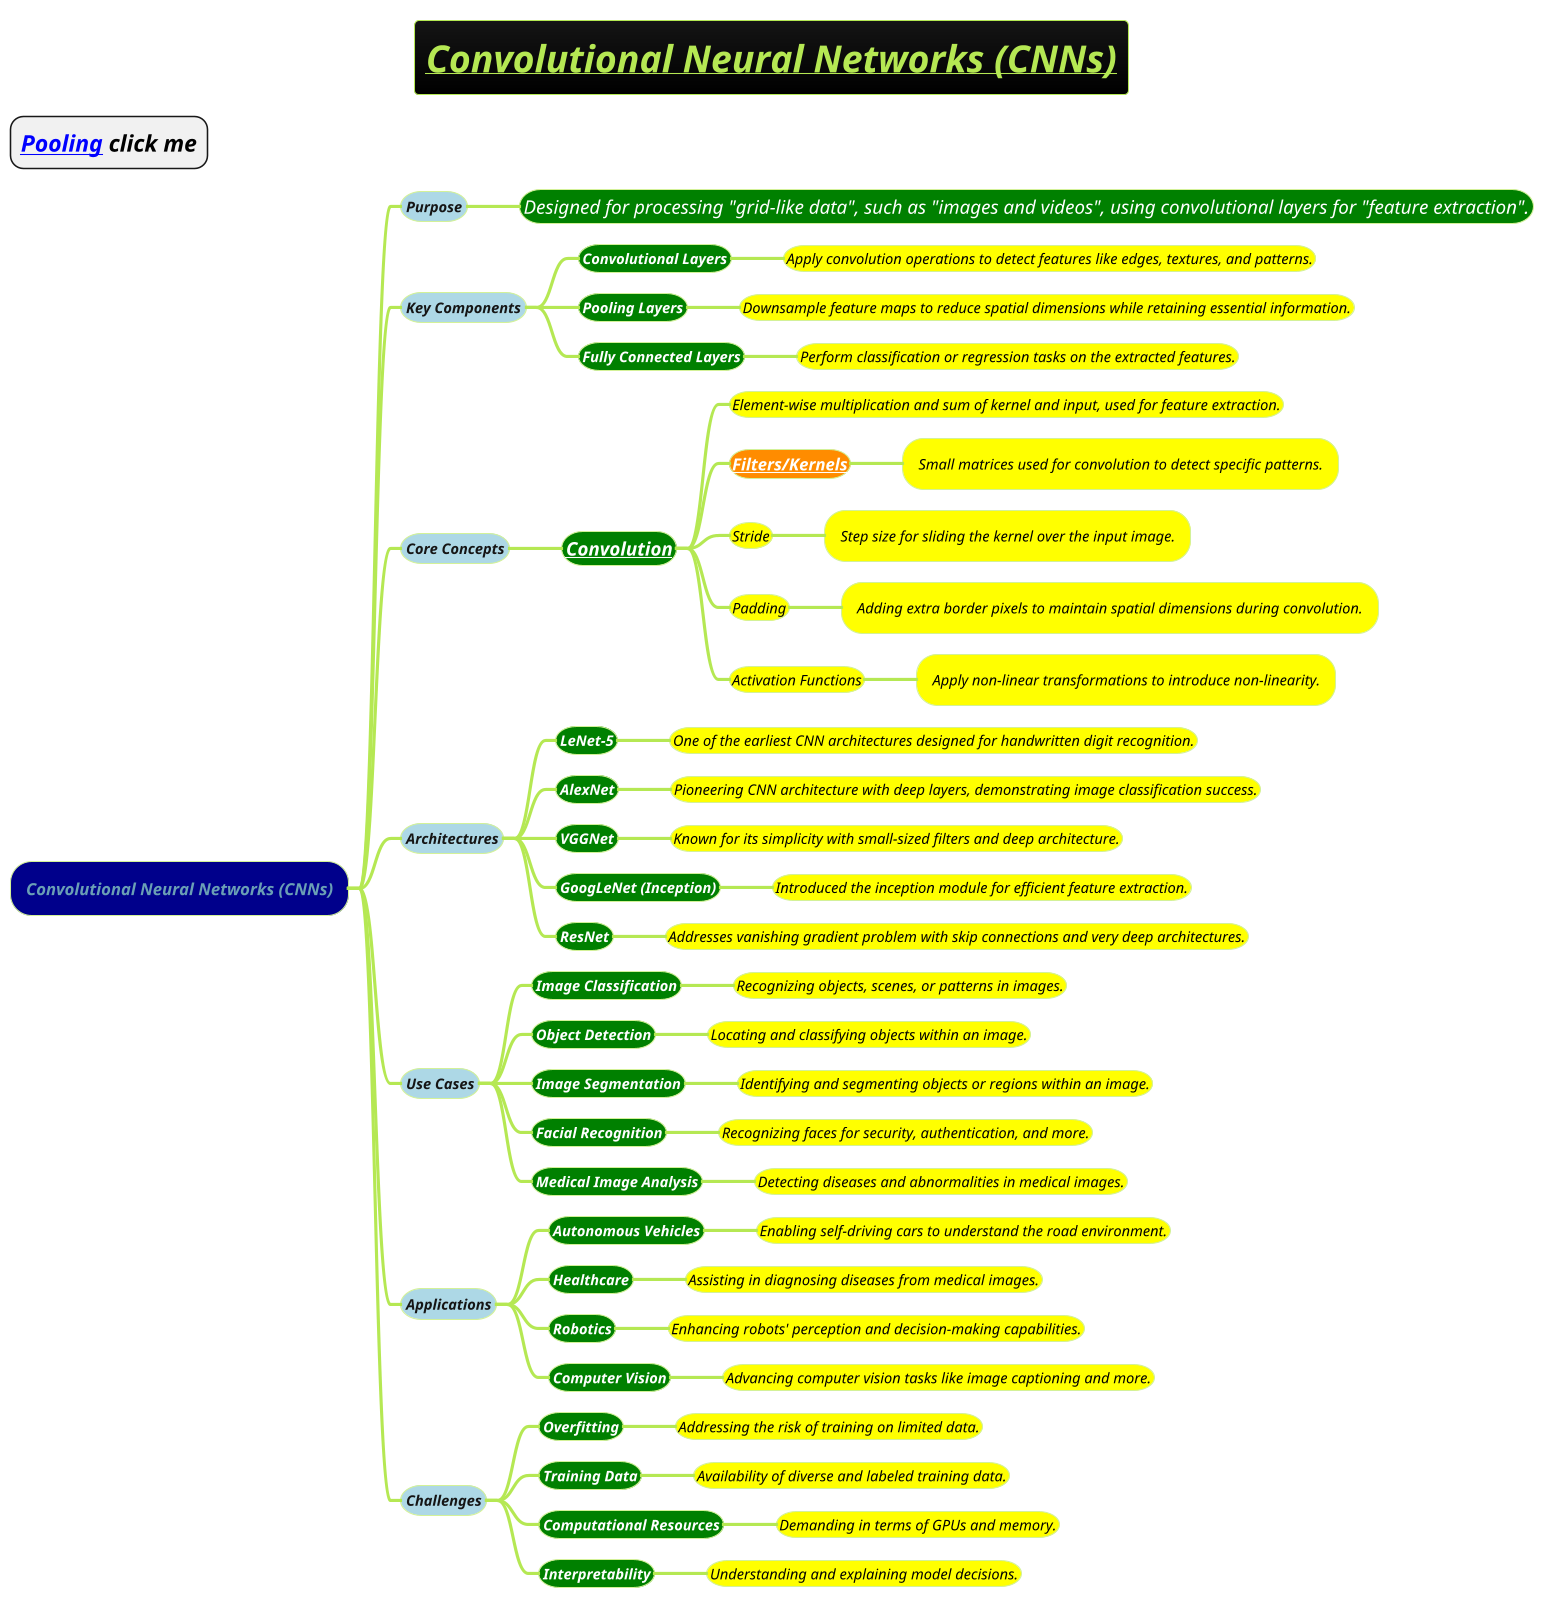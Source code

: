 @startmindmap
title =<i><b><u>Convolutional Neural Networks (CNNs)
* =<i>[[Pooling.puml Pooling]] click me

!theme hacker

*[#darkblue] <i>Convolutional Neural Networks (CNNs)
**[#lightblue] <i><size:14>Purpose
***[#green] <color #white><i><size:18>Designed for processing "grid-like data", such as "images and videos", using convolutional layers for "feature extraction".
**[#lightblue] <i><size:14>Key Components
***[#green] <b><color #white><i><size:14>Convolutional Layers
****[#yellow] <color #black><i><size:14>Apply convolution operations to detect features like edges, textures, and patterns.
***[#green] <b><color #white><i><size:14>Pooling Layers
****[#yellow] <color #black><i><size:14>Downsample feature maps to reduce spatial dimensions while retaining essential information.
***[#green] <b><color #white><i><size:14>Fully Connected Layers
****[#yellow] <color #black><i><size:14>Perform classification or regression tasks on the extracted features.
**[#lightblue] <i><size:14>Core Concepts
***[#green] <b><color #white><i><size:18>[[Convolution.puml Convolution]]
****[#yellow] <color #black><i><size:14>Element-wise multiplication and sum of kernel and input, used for feature extraction.
****[#darkorange] <b><color #black><i><size:16>[[Filters-or-Kernels.puml Filters/Kernels]]
*****[#yellow] <color #black><i><size:14>Small matrices used for convolution to detect specific patterns.
****[#yellow] <color #black><i><size:14>Stride
*****[#yellow] <color #black><i><size:14>Step size for sliding the kernel over the input image.
****[#yellow] <color #black><i><size:14>Padding
*****[#yellow] <color #black><i><size:14>Adding extra border pixels to maintain spatial dimensions during convolution.
****[#yellow] <color #black><i><size:14>Activation Functions
*****[#yellow] <color #black><i><size:14>Apply non-linear transformations to introduce non-linearity.
**[#lightblue] <i><size:14>Architectures
***[#green] <b><color #white><i><size:14>LeNet-5
****[#yellow] <color #black><i><size:14>One of the earliest CNN architectures designed for handwritten digit recognition.
***[#green] <b><color #white><i><size:14>AlexNet
****[#yellow] <color #black><i><size:14>Pioneering CNN architecture with deep layers, demonstrating image classification success.
***[#green] <b><color #white><i><size:14>VGGNet
****[#yellow] <color #black><i><size:14>Known for its simplicity with small-sized filters and deep architecture.
***[#green] <b><color #white><i><size:14>GoogLeNet (Inception)
****[#yellow] <color #black><i><size:14>Introduced the inception module for efficient feature extraction.
***[#green] <b><color #white><i><size:14>ResNet
****[#yellow] <color #black><i><size:14>Addresses vanishing gradient problem with skip connections and very deep architectures.
**[#lightblue] <i><size:14>Use Cases
***[#green] <b><color #white><i><size:14>Image Classification
****[#yellow] <color #black><i><size:14>Recognizing objects, scenes, or patterns in images.
***[#green] <b><color #white><i><size:14>Object Detection
****[#yellow] <color #black><i><size:14>Locating and classifying objects within an image.
***[#green] <b><color #white><i><size:14>Image Segmentation
****[#yellow] <color #black><i><size:14>Identifying and segmenting objects or regions within an image.
***[#green] <b><color #white><i><size:14>Facial Recognition
****[#yellow] <color #black><i><size:14>Recognizing faces for security, authentication, and more.
***[#green] <b><color #white><i><size:14>Medical Image Analysis
****[#yellow] <color #black><i><size:14>Detecting diseases and abnormalities in medical images.
**[#lightblue] <i><size:14>Applications
***[#green] <b><color #white><i><size:14>Autonomous Vehicles
****[#yellow] <color #black><i><size:14>Enabling self-driving cars to understand the road environment.
***[#green] <b><color #white><i><size:14>Healthcare
****[#yellow] <color #black><i><size:14>Assisting in diagnosing diseases from medical images.
***[#green] <b><color #white><i><size:14>Robotics
****[#yellow] <color #black><i><size:14>Enhancing robots' perception and decision-making capabilities.
***[#green] <b><color #white><i><size:14>Computer Vision
****[#yellow] <color #black><i><size:14>Advancing computer vision tasks like image captioning and more.
**[#lightblue] <i><size:14>Challenges
***[#green] <b><color #white><i><size:14>Overfitting
****[#yellow] <color #black><i><size:14>Addressing the risk of training on limited data.
***[#green] <b><color #white><i><size:14>Training Data
****[#yellow] <color #black><i><size:14>Availability of diverse and labeled training data.
***[#green] <b><color #white><i><size:14>Computational Resources
****[#yellow] <color #black><i><size:14>Demanding in terms of GPUs and memory.
***[#green] <b><color #white><i><size:14>Interpretability
****[#yellow] <color #black><i><size:14>Understanding and explaining model decisions.
@endmindmap
